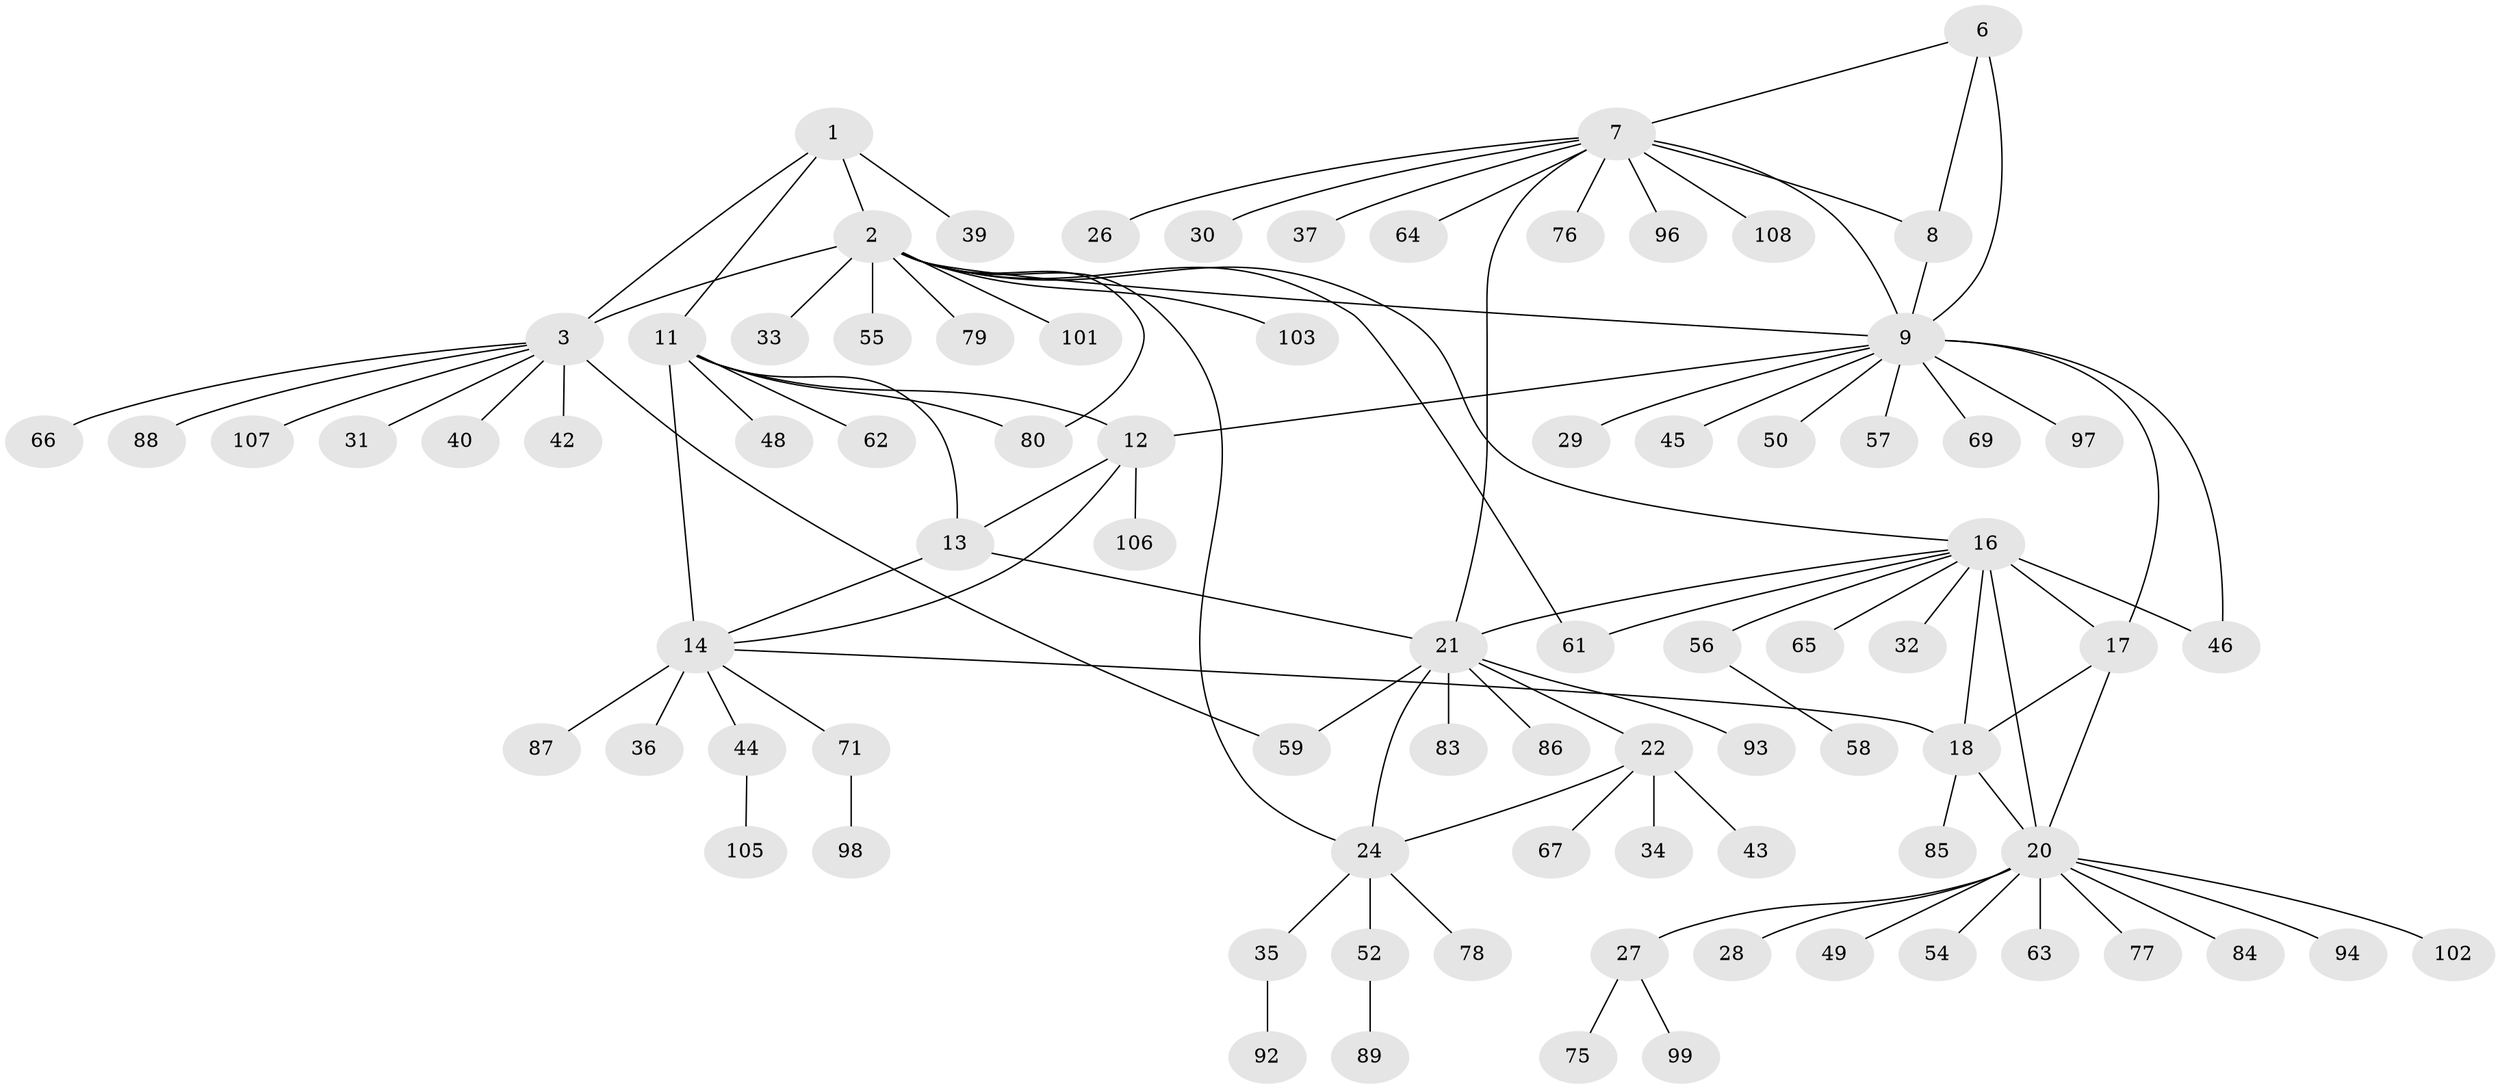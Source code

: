 // Generated by graph-tools (version 1.1) at 2025/52/02/27/25 19:52:15]
// undirected, 83 vertices, 103 edges
graph export_dot {
graph [start="1"]
  node [color=gray90,style=filled];
  1 [super="+74"];
  2 [super="+5"];
  3 [super="+4"];
  6 [super="+95"];
  7 [super="+41"];
  8;
  9 [super="+10"];
  11 [super="+15"];
  12;
  13 [super="+82"];
  14 [super="+90"];
  16 [super="+19"];
  17 [super="+81"];
  18;
  20 [super="+38"];
  21 [super="+23"];
  22 [super="+51"];
  24 [super="+25"];
  26;
  27 [super="+47"];
  28;
  29;
  30;
  31;
  32;
  33;
  34 [super="+68"];
  35;
  36;
  37;
  39 [super="+60"];
  40;
  42;
  43;
  44;
  45;
  46;
  48;
  49 [super="+53"];
  50;
  52;
  54;
  55;
  56 [super="+72"];
  57;
  58 [super="+70"];
  59;
  61 [super="+100"];
  62;
  63;
  64;
  65;
  66;
  67;
  69;
  71 [super="+73"];
  75 [super="+104"];
  76;
  77;
  78;
  79;
  80;
  83;
  84;
  85;
  86;
  87 [super="+91"];
  88;
  89;
  92;
  93;
  94;
  96;
  97;
  98;
  99;
  101;
  102;
  103;
  105;
  106;
  107;
  108;
  1 -- 2 [weight=2];
  1 -- 3 [weight=2];
  1 -- 39;
  1 -- 11;
  2 -- 3 [weight=4];
  2 -- 33;
  2 -- 55;
  2 -- 101;
  2 -- 103;
  2 -- 9;
  2 -- 79;
  2 -- 16;
  2 -- 80;
  2 -- 24;
  2 -- 61;
  3 -- 42;
  3 -- 66;
  3 -- 40;
  3 -- 107;
  3 -- 88;
  3 -- 59;
  3 -- 31;
  6 -- 7;
  6 -- 8;
  6 -- 9 [weight=2];
  7 -- 8;
  7 -- 9 [weight=2];
  7 -- 26;
  7 -- 30;
  7 -- 37;
  7 -- 64;
  7 -- 76;
  7 -- 96;
  7 -- 108;
  7 -- 21;
  8 -- 9 [weight=2];
  9 -- 12;
  9 -- 45;
  9 -- 46;
  9 -- 69;
  9 -- 97;
  9 -- 17;
  9 -- 50;
  9 -- 57;
  9 -- 29;
  11 -- 12 [weight=2];
  11 -- 13 [weight=2];
  11 -- 14 [weight=2];
  11 -- 80;
  11 -- 48;
  11 -- 62;
  12 -- 13;
  12 -- 14;
  12 -- 106;
  13 -- 14;
  13 -- 21;
  14 -- 18;
  14 -- 36;
  14 -- 44;
  14 -- 71;
  14 -- 87;
  16 -- 17 [weight=2];
  16 -- 18 [weight=2];
  16 -- 20 [weight=2];
  16 -- 32;
  16 -- 46;
  16 -- 61;
  16 -- 65;
  16 -- 56;
  16 -- 21;
  17 -- 18;
  17 -- 20;
  18 -- 20;
  18 -- 85;
  20 -- 27;
  20 -- 28;
  20 -- 49;
  20 -- 54;
  20 -- 63;
  20 -- 77;
  20 -- 94;
  20 -- 102;
  20 -- 84;
  21 -- 22 [weight=2];
  21 -- 24 [weight=4];
  21 -- 83;
  21 -- 93;
  21 -- 86;
  21 -- 59;
  22 -- 24 [weight=2];
  22 -- 34;
  22 -- 43;
  22 -- 67;
  24 -- 35;
  24 -- 52;
  24 -- 78;
  27 -- 75;
  27 -- 99;
  35 -- 92;
  44 -- 105;
  52 -- 89;
  56 -- 58;
  71 -- 98;
}
